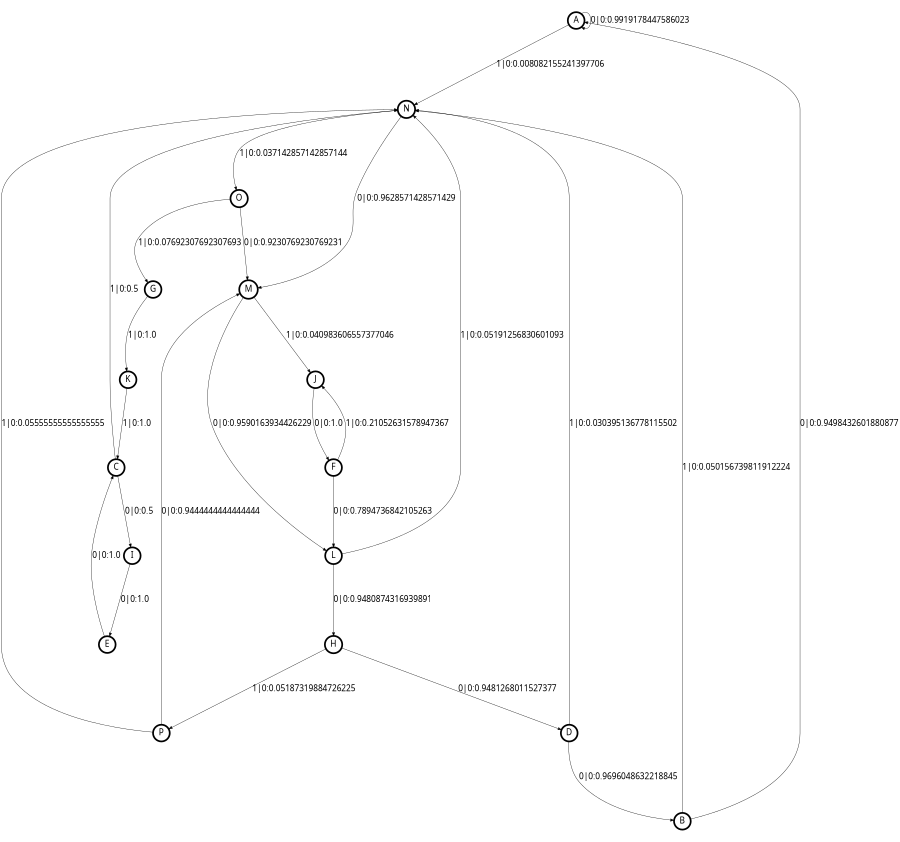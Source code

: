 digraph  {
size = "6,8.5";
ratio = "fill";
node
[shape = circle];
node [fontsize = 24];
node [penwidth = 5];
edge [fontsize = 24];
node [fontname = "CMU Serif Roman"];
graph [fontname = "CMU Serif Roman"];
edge [fontname = "CMU Serif Roman"];
A -> A [label = "0|0:0.9919178447586023\l"];
A -> N [label = "1|0:0.008082155241397706\l"];
B -> A [label = "0|0:0.9498432601880877\l"];
B -> N [label = "1|0:0.050156739811912224\l"];
C -> I [label = "0|0:0.5\l"];
C -> N [label = "1|0:0.5\l"];
D -> B [label = "0|0:0.9696048632218845\l"];
D -> N [label = "1|0:0.030395136778115502\l"];
E -> C [label = "0|0:1.0\l"];
F -> J [label = "1|0:0.21052631578947367\l"];
F -> L [label = "0|0:0.7894736842105263\l"];
G -> K [label = "1|0:1.0\l"];
H -> D [label = "0|0:0.9481268011527377\l"];
H -> P [label = "1|0:0.05187319884726225\l"];
I -> E [label = "0|0:1.0\l"];
J -> F [label = "0|0:1.0\l"];
K -> C [label = "1|0:1.0\l"];
L -> H [label = "0|0:0.9480874316939891\l"];
L -> N [label = "1|0:0.05191256830601093\l"];
M -> J [label = "1|0:0.040983606557377046\l"];
M -> L [label = "0|0:0.9590163934426229\l"];
N -> M [label = "0|0:0.9628571428571429\l"];
N -> O [label = "1|0:0.037142857142857144\l"];
O -> G [label = "1|0:0.07692307692307693\l"];
O -> M [label = "0|0:0.9230769230769231\l"];
P -> M [label = "0|0:0.9444444444444444\l"];
P -> N [label = "1|0:0.05555555555555555\l"];
}